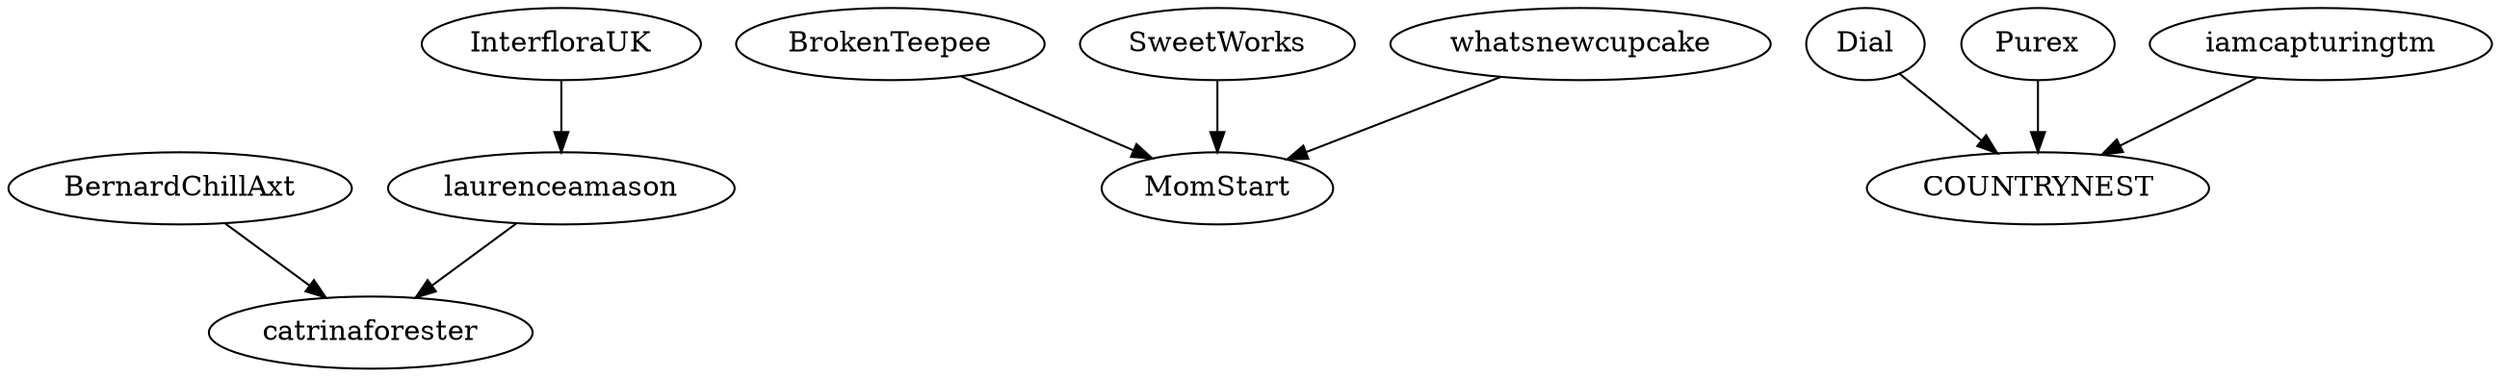 strict digraph {
"laurenceamason" -> "catrinaforester"
"InterfloraUK" -> "laurenceamason"
"BrokenTeepee" -> "MomStart"
"SweetWorks" -> "MomStart"
"whatsnewcupcake" -> "MomStart"
"BernardChillAxt" -> "catrinaforester"
"Dial" -> "COUNTRYNEST"
"Purex" -> "COUNTRYNEST"
"iamcapturingtm" -> "COUNTRYNEST"
}